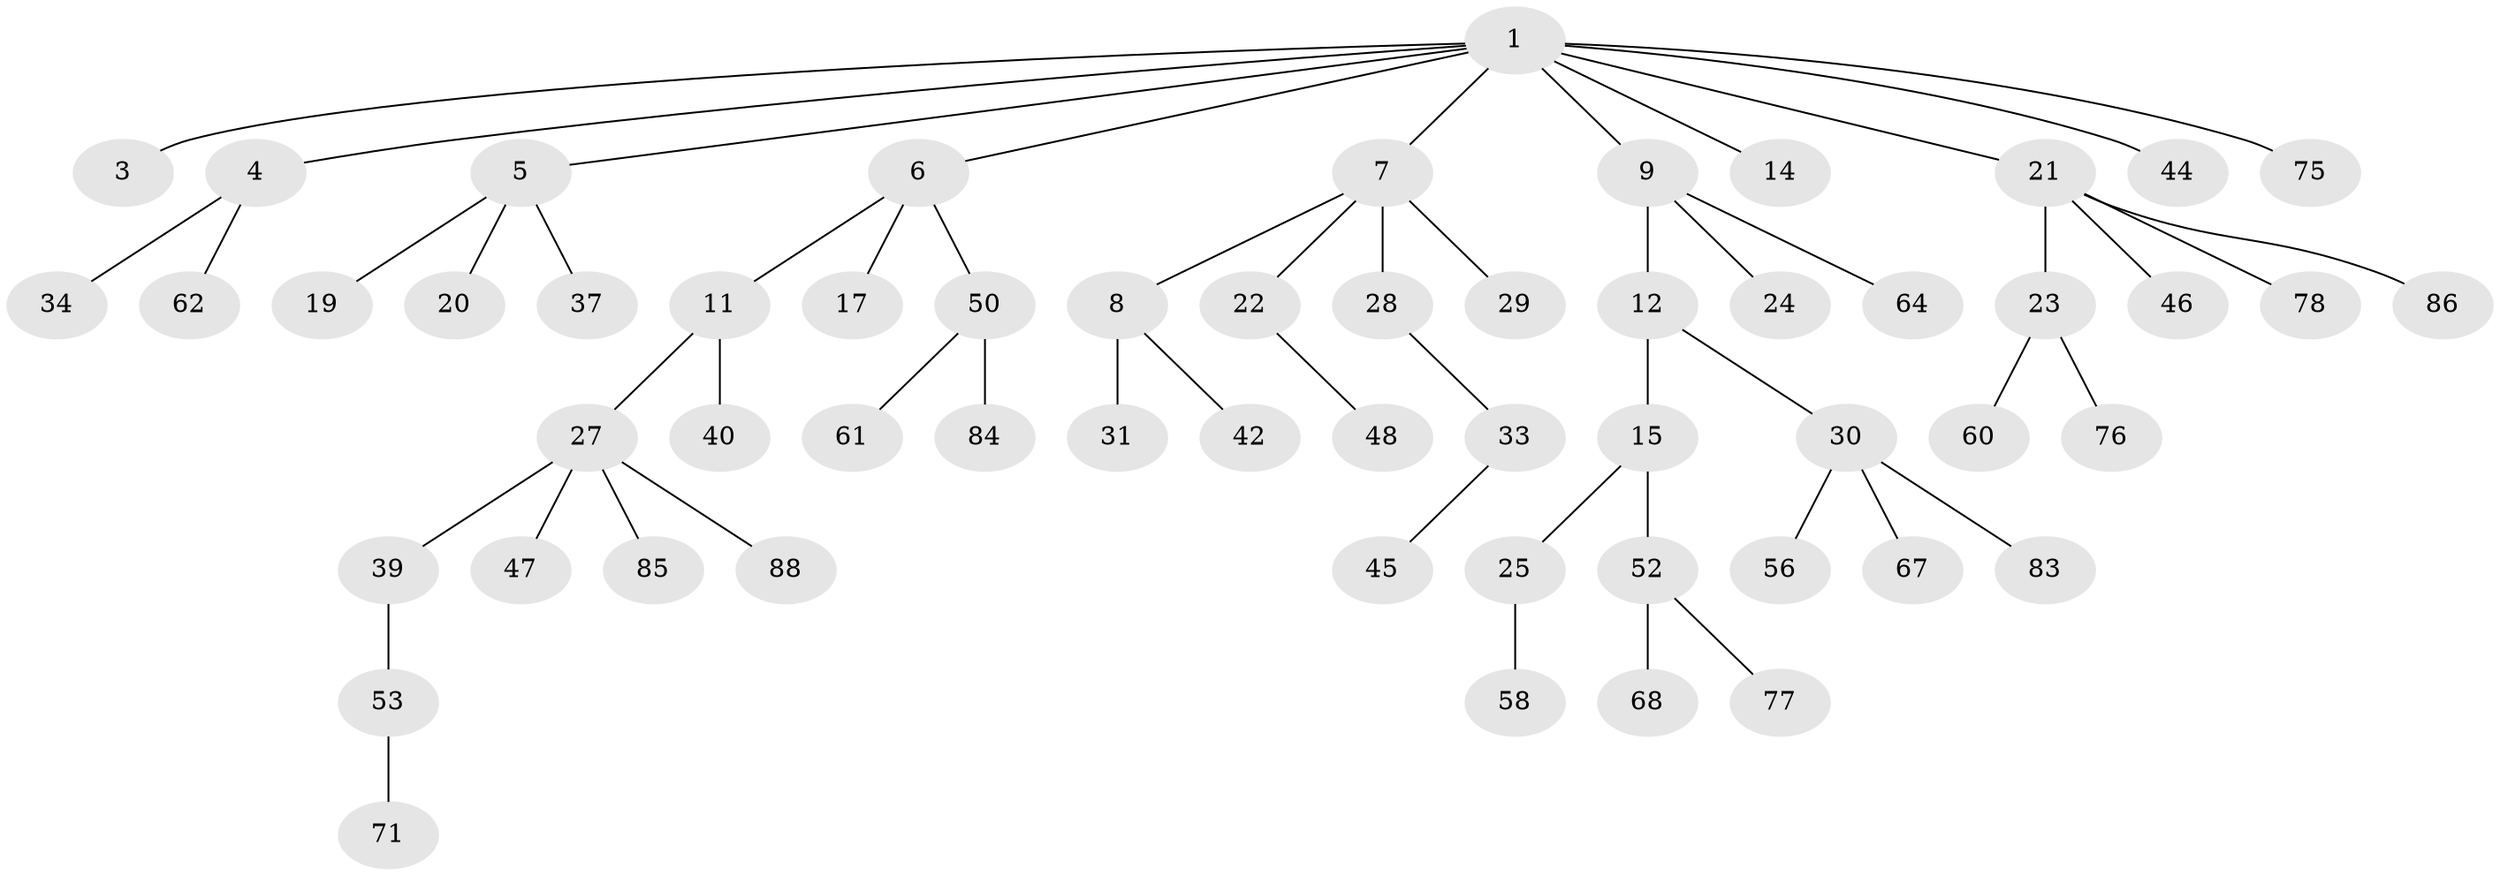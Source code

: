 // Generated by graph-tools (version 1.1) at 2025/24/03/03/25 07:24:07]
// undirected, 57 vertices, 56 edges
graph export_dot {
graph [start="1"]
  node [color=gray90,style=filled];
  1 [super="+2"];
  3;
  4 [super="+41"];
  5 [super="+74"];
  6 [super="+54"];
  7 [super="+18"];
  8 [super="+16"];
  9 [super="+10"];
  11 [super="+13"];
  12;
  14;
  15 [super="+55"];
  17 [super="+49"];
  19;
  20 [super="+73"];
  21 [super="+63"];
  22 [super="+81"];
  23 [super="+32"];
  24;
  25 [super="+26"];
  27 [super="+69"];
  28;
  29 [super="+43"];
  30 [super="+38"];
  31;
  33 [super="+36"];
  34 [super="+35"];
  37 [super="+65"];
  39;
  40 [super="+51"];
  42;
  44;
  45;
  46;
  47 [super="+80"];
  48 [super="+59"];
  50 [super="+57"];
  52 [super="+72"];
  53 [super="+66"];
  56 [super="+82"];
  58 [super="+70"];
  60;
  61;
  62 [super="+87"];
  64;
  67;
  68;
  71;
  75;
  76;
  77 [super="+79"];
  78;
  83;
  84;
  85;
  86;
  88;
  1 -- 3;
  1 -- 4;
  1 -- 14;
  1 -- 21;
  1 -- 5;
  1 -- 6;
  1 -- 7;
  1 -- 9;
  1 -- 75;
  1 -- 44;
  4 -- 34;
  4 -- 62;
  5 -- 19;
  5 -- 20;
  5 -- 37;
  6 -- 11;
  6 -- 17;
  6 -- 50;
  7 -- 8;
  7 -- 28;
  7 -- 29;
  7 -- 22;
  8 -- 42;
  8 -- 31;
  9 -- 12;
  9 -- 64;
  9 -- 24;
  11 -- 40;
  11 -- 27;
  12 -- 15;
  12 -- 30;
  15 -- 25;
  15 -- 52;
  21 -- 23;
  21 -- 46;
  21 -- 78;
  21 -- 86;
  22 -- 48;
  23 -- 60;
  23 -- 76;
  25 -- 58;
  27 -- 39;
  27 -- 47;
  27 -- 88;
  27 -- 85;
  28 -- 33;
  30 -- 67;
  30 -- 56;
  30 -- 83;
  33 -- 45;
  39 -- 53;
  50 -- 84;
  50 -- 61;
  52 -- 68;
  52 -- 77;
  53 -- 71;
}
